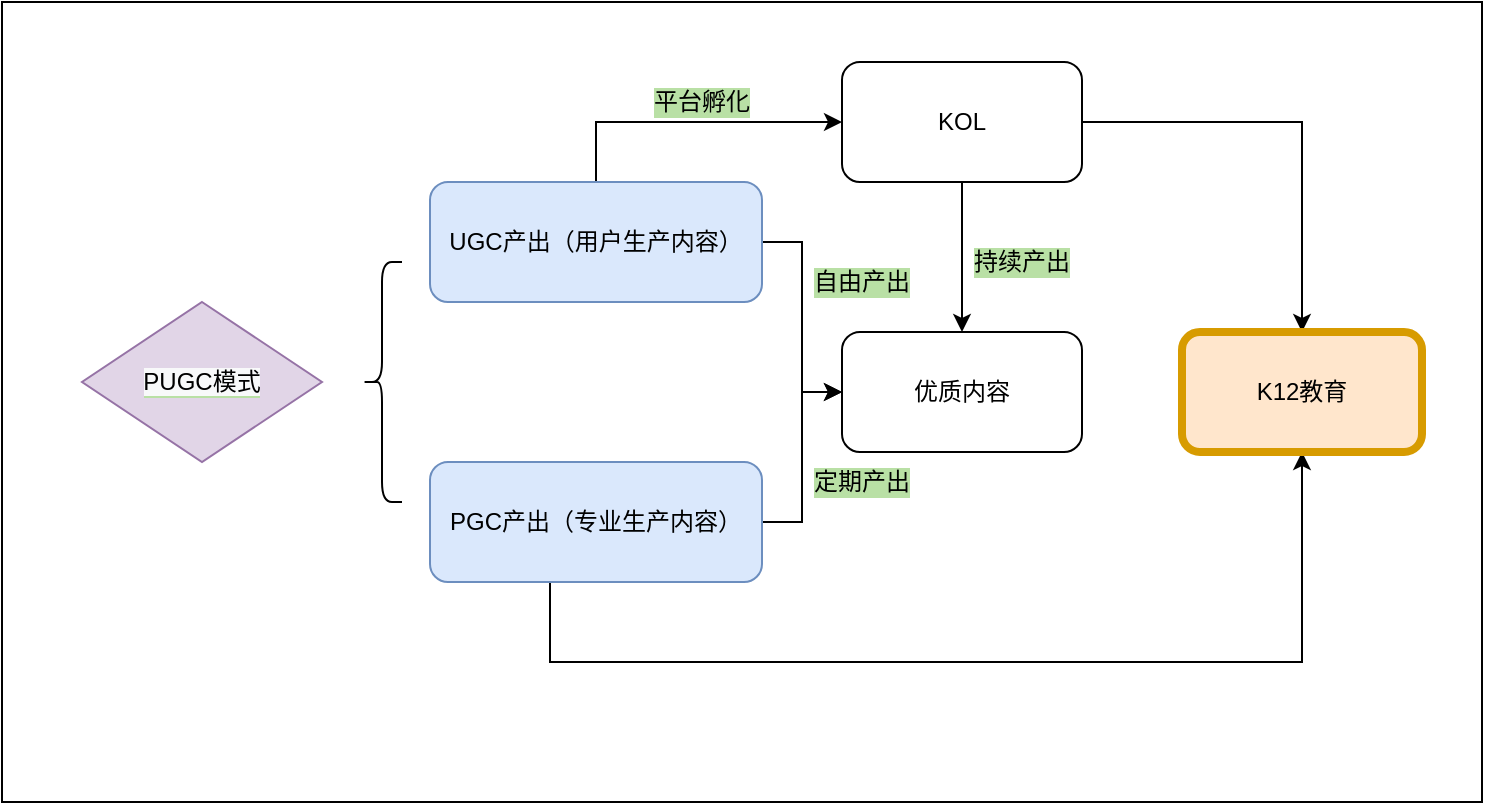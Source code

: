 <mxfile version="14.5.8" type="github">
  <diagram id="C5RBs43oDa-KdzZeNtuy" name="Page-1">
    <mxGraphModel dx="782" dy="437" grid="1" gridSize="10" guides="1" tooltips="1" connect="1" arrows="1" fold="1" page="1" pageScale="1" pageWidth="827" pageHeight="1169" math="0" shadow="0">
      <root>
        <mxCell id="WIyWlLk6GJQsqaUBKTNV-0" />
        <mxCell id="WIyWlLk6GJQsqaUBKTNV-1" parent="WIyWlLk6GJQsqaUBKTNV-0" />
        <mxCell id="61UJFrGC47khrQpKRHEb-30" value="" style="rounded=0;whiteSpace=wrap;html=1;align=center;" vertex="1" parent="WIyWlLk6GJQsqaUBKTNV-1">
          <mxGeometry x="80" y="80" width="740" height="400" as="geometry" />
        </mxCell>
        <mxCell id="61UJFrGC47khrQpKRHEb-8" value="&lt;div&gt;&lt;span&gt;优质内容&lt;/span&gt;&lt;/div&gt;" style="rounded=1;whiteSpace=wrap;html=1;align=center;" vertex="1" parent="WIyWlLk6GJQsqaUBKTNV-1">
          <mxGeometry x="500" y="245" width="120" height="60" as="geometry" />
        </mxCell>
        <mxCell id="61UJFrGC47khrQpKRHEb-34" style="edgeStyle=orthogonalEdgeStyle;rounded=0;orthogonalLoop=1;jettySize=auto;html=1;exitX=1;exitY=0.5;exitDx=0;exitDy=0;entryX=0;entryY=0.5;entryDx=0;entryDy=0;" edge="1" parent="WIyWlLk6GJQsqaUBKTNV-1" source="61UJFrGC47khrQpKRHEb-11" target="61UJFrGC47khrQpKRHEb-8">
          <mxGeometry relative="1" as="geometry" />
        </mxCell>
        <mxCell id="61UJFrGC47khrQpKRHEb-35" style="edgeStyle=orthogonalEdgeStyle;rounded=0;orthogonalLoop=1;jettySize=auto;html=1;exitX=0.5;exitY=0;exitDx=0;exitDy=0;entryX=0;entryY=0.5;entryDx=0;entryDy=0;" edge="1" parent="WIyWlLk6GJQsqaUBKTNV-1" source="61UJFrGC47khrQpKRHEb-11" target="61UJFrGC47khrQpKRHEb-18">
          <mxGeometry relative="1" as="geometry" />
        </mxCell>
        <mxCell id="61UJFrGC47khrQpKRHEb-11" value="UGC产出（用户生产内容）" style="rounded=1;whiteSpace=wrap;html=1;align=center;fillColor=#dae8fc;strokeColor=#6c8ebf;" vertex="1" parent="WIyWlLk6GJQsqaUBKTNV-1">
          <mxGeometry x="294" y="170" width="166" height="60" as="geometry" />
        </mxCell>
        <mxCell id="61UJFrGC47khrQpKRHEb-40" style="edgeStyle=orthogonalEdgeStyle;rounded=0;orthogonalLoop=1;jettySize=auto;html=1;" edge="1" parent="WIyWlLk6GJQsqaUBKTNV-1" source="61UJFrGC47khrQpKRHEb-18" target="61UJFrGC47khrQpKRHEb-8">
          <mxGeometry relative="1" as="geometry" />
        </mxCell>
        <mxCell id="61UJFrGC47khrQpKRHEb-42" style="edgeStyle=orthogonalEdgeStyle;rounded=0;orthogonalLoop=1;jettySize=auto;html=1;" edge="1" parent="WIyWlLk6GJQsqaUBKTNV-1" source="61UJFrGC47khrQpKRHEb-18" target="61UJFrGC47khrQpKRHEb-41">
          <mxGeometry relative="1" as="geometry" />
        </mxCell>
        <mxCell id="61UJFrGC47khrQpKRHEb-18" value="KOL" style="rounded=1;whiteSpace=wrap;html=1;align=center;" vertex="1" parent="WIyWlLk6GJQsqaUBKTNV-1">
          <mxGeometry x="500" y="110" width="120" height="60" as="geometry" />
        </mxCell>
        <mxCell id="61UJFrGC47khrQpKRHEb-29" style="edgeStyle=orthogonalEdgeStyle;rounded=0;orthogonalLoop=1;jettySize=auto;html=1;entryX=0;entryY=0.5;entryDx=0;entryDy=0;" edge="1" parent="WIyWlLk6GJQsqaUBKTNV-1" source="61UJFrGC47khrQpKRHEb-27" target="61UJFrGC47khrQpKRHEb-8">
          <mxGeometry relative="1" as="geometry" />
        </mxCell>
        <mxCell id="61UJFrGC47khrQpKRHEb-54" style="edgeStyle=orthogonalEdgeStyle;rounded=0;orthogonalLoop=1;jettySize=auto;html=1;entryX=0.5;entryY=1;entryDx=0;entryDy=0;" edge="1" parent="WIyWlLk6GJQsqaUBKTNV-1" source="61UJFrGC47khrQpKRHEb-27" target="61UJFrGC47khrQpKRHEb-41">
          <mxGeometry relative="1" as="geometry">
            <Array as="points">
              <mxPoint x="354" y="410" />
              <mxPoint x="730" y="410" />
            </Array>
          </mxGeometry>
        </mxCell>
        <mxCell id="61UJFrGC47khrQpKRHEb-27" value="PGC产出（专业生产内容）" style="rounded=1;whiteSpace=wrap;html=1;align=center;fillColor=#dae8fc;strokeColor=#6c8ebf;" vertex="1" parent="WIyWlLk6GJQsqaUBKTNV-1">
          <mxGeometry x="294" y="310" width="166" height="60" as="geometry" />
        </mxCell>
        <mxCell id="61UJFrGC47khrQpKRHEb-41" value="K12教育" style="rounded=1;whiteSpace=wrap;html=1;align=center;strokeWidth=4;fillColor=#ffe6cc;strokeColor=#d79b00;" vertex="1" parent="WIyWlLk6GJQsqaUBKTNV-1">
          <mxGeometry x="670" y="245" width="120" height="60" as="geometry" />
        </mxCell>
        <mxCell id="61UJFrGC47khrQpKRHEb-44" value="" style="shape=curlyBracket;whiteSpace=wrap;html=1;rounded=1;align=center;" vertex="1" parent="WIyWlLk6GJQsqaUBKTNV-1">
          <mxGeometry x="260" y="210" width="20" height="120" as="geometry" />
        </mxCell>
        <mxCell id="61UJFrGC47khrQpKRHEb-48" value="平台孵化" style="text;html=1;strokeColor=none;fillColor=none;align=center;verticalAlign=middle;whiteSpace=wrap;rounded=0;labelBackgroundColor=#B9E0A5;" vertex="1" parent="WIyWlLk6GJQsqaUBKTNV-1">
          <mxGeometry x="400" y="120" width="60" height="20" as="geometry" />
        </mxCell>
        <mxCell id="61UJFrGC47khrQpKRHEb-50" value="持续产出" style="text;html=1;strokeColor=none;fillColor=none;align=center;verticalAlign=middle;whiteSpace=wrap;rounded=0;labelBackgroundColor=#B9E0A5;" vertex="1" parent="WIyWlLk6GJQsqaUBKTNV-1">
          <mxGeometry x="560" y="200" width="60" height="20" as="geometry" />
        </mxCell>
        <mxCell id="61UJFrGC47khrQpKRHEb-51" value="自由产出" style="text;html=1;strokeColor=none;fillColor=none;align=center;verticalAlign=middle;whiteSpace=wrap;rounded=0;labelBackgroundColor=#B9E0A5;" vertex="1" parent="WIyWlLk6GJQsqaUBKTNV-1">
          <mxGeometry x="480" y="210" width="60" height="20" as="geometry" />
        </mxCell>
        <mxCell id="61UJFrGC47khrQpKRHEb-52" value="定期产出" style="text;html=1;strokeColor=none;fillColor=none;align=center;verticalAlign=middle;whiteSpace=wrap;rounded=0;labelBackgroundColor=#B9E0A5;" vertex="1" parent="WIyWlLk6GJQsqaUBKTNV-1">
          <mxGeometry x="480" y="310" width="60" height="20" as="geometry" />
        </mxCell>
        <mxCell id="61UJFrGC47khrQpKRHEb-58" style="edgeStyle=orthogonalEdgeStyle;rounded=0;orthogonalLoop=1;jettySize=auto;html=1;exitX=0.5;exitY=1;exitDx=0;exitDy=0;" edge="1" parent="WIyWlLk6GJQsqaUBKTNV-1" source="61UJFrGC47khrQpKRHEb-51" target="61UJFrGC47khrQpKRHEb-51">
          <mxGeometry relative="1" as="geometry" />
        </mxCell>
        <mxCell id="61UJFrGC47khrQpKRHEb-59" value="&lt;span style=&quot;background-color: rgb(248 , 249 , 250)&quot;&gt;PUGC模式&lt;/span&gt;" style="rhombus;whiteSpace=wrap;html=1;labelBackgroundColor=#B9E0A5;strokeWidth=1;align=center;fillColor=#e1d5e7;strokeColor=#9673a6;" vertex="1" parent="WIyWlLk6GJQsqaUBKTNV-1">
          <mxGeometry x="120" y="230" width="120" height="80" as="geometry" />
        </mxCell>
      </root>
    </mxGraphModel>
  </diagram>
</mxfile>
